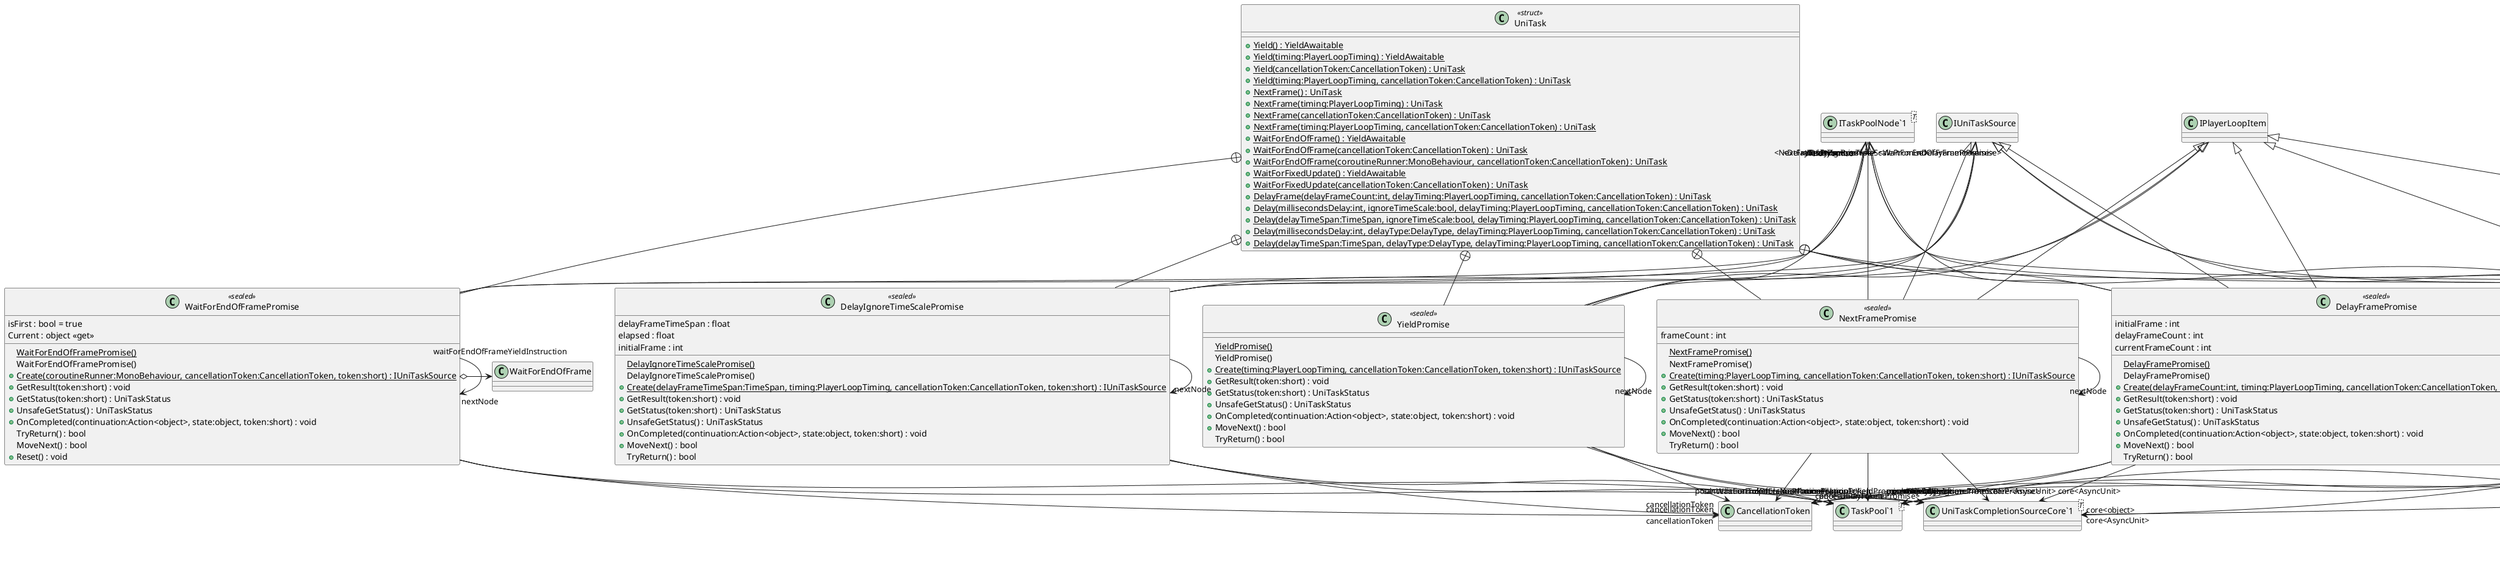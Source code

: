 @startuml
enum DelayType {
    DeltaTime,
    UnscaledDeltaTime,
    Realtime,
}
class UniTask <<struct>> {
    + {static} Yield() : YieldAwaitable
    + {static} Yield(timing:PlayerLoopTiming) : YieldAwaitable
    + {static} Yield(cancellationToken:CancellationToken) : UniTask
    + {static} Yield(timing:PlayerLoopTiming, cancellationToken:CancellationToken) : UniTask
    + {static} NextFrame() : UniTask
    + {static} NextFrame(timing:PlayerLoopTiming) : UniTask
    + {static} NextFrame(cancellationToken:CancellationToken) : UniTask
    + {static} NextFrame(timing:PlayerLoopTiming, cancellationToken:CancellationToken) : UniTask
    + {static} WaitForEndOfFrame() : YieldAwaitable
    + {static} WaitForEndOfFrame(cancellationToken:CancellationToken) : UniTask
    + {static} WaitForEndOfFrame(coroutineRunner:MonoBehaviour, cancellationToken:CancellationToken) : UniTask
    + {static} WaitForFixedUpdate() : YieldAwaitable
    + {static} WaitForFixedUpdate(cancellationToken:CancellationToken) : UniTask
    + {static} DelayFrame(delayFrameCount:int, delayTiming:PlayerLoopTiming, cancellationToken:CancellationToken) : UniTask
    + {static} Delay(millisecondsDelay:int, ignoreTimeScale:bool, delayTiming:PlayerLoopTiming, cancellationToken:CancellationToken) : UniTask
    + {static} Delay(delayTimeSpan:TimeSpan, ignoreTimeScale:bool, delayTiming:PlayerLoopTiming, cancellationToken:CancellationToken) : UniTask
    + {static} Delay(millisecondsDelay:int, delayType:DelayType, delayTiming:PlayerLoopTiming, cancellationToken:CancellationToken) : UniTask
    + {static} Delay(delayTimeSpan:TimeSpan, delayType:DelayType, delayTiming:PlayerLoopTiming, cancellationToken:CancellationToken) : UniTask
}
class YieldAwaitable <<struct>> {
    + YieldAwaitable(timing:PlayerLoopTiming)
    + GetAwaiter() : Awaiter
    + ToUniTask() : UniTask
}
class YieldPromise <<sealed>> {
    {static} YieldPromise()
    YieldPromise()
    + {static} Create(timing:PlayerLoopTiming, cancellationToken:CancellationToken, token:short) : IUniTaskSource
    + GetResult(token:short) : void
    + GetStatus(token:short) : UniTaskStatus
    + UnsafeGetStatus() : UniTaskStatus
    + OnCompleted(continuation:Action<object>, state:object, token:short) : void
    + MoveNext() : bool
    TryReturn() : bool
}
class NextFramePromise <<sealed>> {
    {static} NextFramePromise()
    frameCount : int
    NextFramePromise()
    + {static} Create(timing:PlayerLoopTiming, cancellationToken:CancellationToken, token:short) : IUniTaskSource
    + GetResult(token:short) : void
    + GetStatus(token:short) : UniTaskStatus
    + UnsafeGetStatus() : UniTaskStatus
    + OnCompleted(continuation:Action<object>, state:object, token:short) : void
    + MoveNext() : bool
    TryReturn() : bool
}
class WaitForEndOfFramePromise <<sealed>> {
    {static} WaitForEndOfFramePromise()
    WaitForEndOfFramePromise()
    + {static} Create(coroutineRunner:MonoBehaviour, cancellationToken:CancellationToken, token:short) : IUniTaskSource
    + GetResult(token:short) : void
    + GetStatus(token:short) : UniTaskStatus
    + UnsafeGetStatus() : UniTaskStatus
    + OnCompleted(continuation:Action<object>, state:object, token:short) : void
    TryReturn() : bool
    isFirst : bool = true
    Current : object <<get>>
    MoveNext() : bool
    + Reset() : void
}
class DelayFramePromise <<sealed>> {
    {static} DelayFramePromise()
    initialFrame : int
    delayFrameCount : int
    currentFrameCount : int
    DelayFramePromise()
    + {static} Create(delayFrameCount:int, timing:PlayerLoopTiming, cancellationToken:CancellationToken, token:short) : IUniTaskSource
    + GetResult(token:short) : void
    + GetStatus(token:short) : UniTaskStatus
    + UnsafeGetStatus() : UniTaskStatus
    + OnCompleted(continuation:Action<object>, state:object, token:short) : void
    + MoveNext() : bool
    TryReturn() : bool
}
class DelayPromise <<sealed>> {
    {static} DelayPromise()
    initialFrame : int
    delayTimeSpan : float
    elapsed : float
    DelayPromise()
    + {static} Create(delayTimeSpan:TimeSpan, timing:PlayerLoopTiming, cancellationToken:CancellationToken, token:short) : IUniTaskSource
    + GetResult(token:short) : void
    + GetStatus(token:short) : UniTaskStatus
    + UnsafeGetStatus() : UniTaskStatus
    + OnCompleted(continuation:Action<object>, state:object, token:short) : void
    + MoveNext() : bool
    TryReturn() : bool
}
class DelayIgnoreTimeScalePromise <<sealed>> {
    {static} DelayIgnoreTimeScalePromise()
    delayFrameTimeSpan : float
    elapsed : float
    initialFrame : int
    DelayIgnoreTimeScalePromise()
    + {static} Create(delayFrameTimeSpan:TimeSpan, timing:PlayerLoopTiming, cancellationToken:CancellationToken, token:short) : IUniTaskSource
    + GetResult(token:short) : void
    + GetStatus(token:short) : UniTaskStatus
    + UnsafeGetStatus() : UniTaskStatus
    + OnCompleted(continuation:Action<object>, state:object, token:short) : void
    + MoveNext() : bool
    TryReturn() : bool
}
class DelayRealtimePromise <<sealed>> {
    {static} DelayRealtimePromise()
    delayTimeSpanTicks : long
    DelayRealtimePromise()
    + {static} Create(delayTimeSpan:TimeSpan, timing:PlayerLoopTiming, cancellationToken:CancellationToken, token:short) : IUniTaskSource
    + GetResult(token:short) : void
    + GetStatus(token:short) : UniTaskStatus
    + UnsafeGetStatus() : UniTaskStatus
    + OnCompleted(continuation:Action<object>, state:object, token:short) : void
    + MoveNext() : bool
    TryReturn() : bool
}
class Awaiter <<struct>> {
    + Awaiter(timing:PlayerLoopTiming)
    + IsCompleted : bool <<get>>
    + GetResult() : void
    + OnCompleted(continuation:Action) : void
    + UnsafeOnCompleted(continuation:Action) : void
}
class "ITaskPoolNode`1"<T> {
}
class "TaskPool`1"<T> {
}
class "UniTaskCompletionSourceCore`1"<T> {
}
YieldAwaitable --> "timing" PlayerLoopTiming
UniTask +-- YieldPromise
IUniTaskSource <|-- YieldPromise
IPlayerLoopItem <|-- YieldPromise
"ITaskPoolNode`1" "<YieldPromise>" <|-- YieldPromise
YieldPromise --> "pool<YieldPromise>" "TaskPool`1"
YieldPromise --> "nextNode" YieldPromise
YieldPromise --> "cancellationToken" CancellationToken
YieldPromise --> "core<object>" "UniTaskCompletionSourceCore`1"
UniTask +-- NextFramePromise
IUniTaskSource <|-- NextFramePromise
IPlayerLoopItem <|-- NextFramePromise
"ITaskPoolNode`1" "<NextFramePromise>" <|-- NextFramePromise
NextFramePromise --> "pool<NextFramePromise>" "TaskPool`1"
NextFramePromise --> "nextNode" NextFramePromise
NextFramePromise --> "cancellationToken" CancellationToken
NextFramePromise --> "core<AsyncUnit>" "UniTaskCompletionSourceCore`1"
UniTask +-- WaitForEndOfFramePromise
IUniTaskSource <|-- WaitForEndOfFramePromise
"ITaskPoolNode`1" "<WaitForEndOfFramePromise>" <|-- WaitForEndOfFramePromise
WaitForEndOfFramePromise --> "pool<WaitForEndOfFramePromise>" "TaskPool`1"
WaitForEndOfFramePromise --> "nextNode" WaitForEndOfFramePromise
WaitForEndOfFramePromise --> "cancellationToken" CancellationToken
WaitForEndOfFramePromise --> "core<object>" "UniTaskCompletionSourceCore`1"
WaitForEndOfFramePromise o-> "waitForEndOfFrameYieldInstruction" WaitForEndOfFrame
UniTask +-- DelayFramePromise
IUniTaskSource <|-- DelayFramePromise
IPlayerLoopItem <|-- DelayFramePromise
"ITaskPoolNode`1" "<DelayFramePromise>" <|-- DelayFramePromise
DelayFramePromise --> "pool<DelayFramePromise>" "TaskPool`1"
DelayFramePromise --> "nextNode" DelayFramePromise
DelayFramePromise --> "cancellationToken" CancellationToken
DelayFramePromise --> "core<AsyncUnit>" "UniTaskCompletionSourceCore`1"
UniTask +-- DelayPromise
IUniTaskSource <|-- DelayPromise
IPlayerLoopItem <|-- DelayPromise
"ITaskPoolNode`1" "<DelayPromise>" <|-- DelayPromise
DelayPromise --> "pool<DelayPromise>" "TaskPool`1"
DelayPromise --> "nextNode" DelayPromise
DelayPromise --> "cancellationToken" CancellationToken
DelayPromise --> "core<object>" "UniTaskCompletionSourceCore`1"
UniTask +-- DelayIgnoreTimeScalePromise
IUniTaskSource <|-- DelayIgnoreTimeScalePromise
IPlayerLoopItem <|-- DelayIgnoreTimeScalePromise
"ITaskPoolNode`1" "<DelayIgnoreTimeScalePromise>" <|-- DelayIgnoreTimeScalePromise
DelayIgnoreTimeScalePromise --> "pool<DelayIgnoreTimeScalePromise>" "TaskPool`1"
DelayIgnoreTimeScalePromise --> "nextNode" DelayIgnoreTimeScalePromise
DelayIgnoreTimeScalePromise --> "cancellationToken" CancellationToken
DelayIgnoreTimeScalePromise --> "core<object>" "UniTaskCompletionSourceCore`1"
UniTask +-- DelayRealtimePromise
IUniTaskSource <|-- DelayRealtimePromise
IPlayerLoopItem <|-- DelayRealtimePromise
"ITaskPoolNode`1" "<DelayRealtimePromise>" <|-- DelayRealtimePromise
DelayRealtimePromise --> "pool<DelayRealtimePromise>" "TaskPool`1"
DelayRealtimePromise --> "nextNode" DelayRealtimePromise
DelayRealtimePromise --> "stopwatch" ValueStopwatch
DelayRealtimePromise --> "cancellationToken" CancellationToken
DelayRealtimePromise --> "core<AsyncUnit>" "UniTaskCompletionSourceCore`1"
YieldAwaitable +-- Awaiter
ICriticalNotifyCompletion <|-- Awaiter
Awaiter --> "timing" PlayerLoopTiming
@enduml
